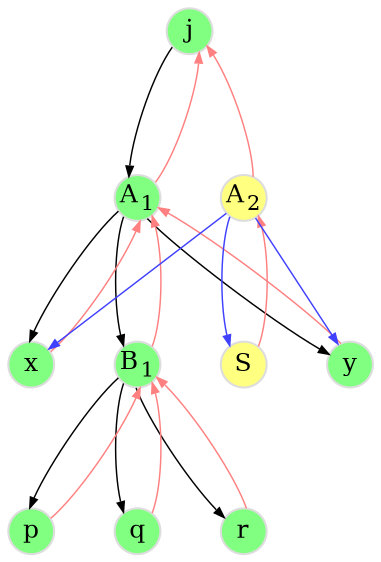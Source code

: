 digraph d {
	graph [
		rankdir="TB"
		bgcolor="white"
		color="white"
		nodesep="0.4"
		ranksep="0.8"
	];

	node [
		fontsize="12"
		style="solid"
		width="0.3"
		height="0.3"
		fixedsize="true"
		penwidth="1.0"
		color="#DDDDDD"
	];

	edge [
		penwidth="0.7"
		color="#000000"
		arrowsize="0.5"
	];


	j  [ label=<j>             style="filled" fillcolor="#80ff80" ];
	a1 [ label=<A<SUB>1</SUB>> style="filled" fillcolor="#80ff80" ];
	x  [ label=<x>             style="filled" fillcolor="#80ff80" ];
	b1 [ label=<B<SUB>1</SUB>> style="filled" fillcolor="#80ff80" ];
	s  [ label=<S>             style="filled" fillcolor="#ffff80" ];
	y  [ label=<y>             style="filled" fillcolor="#80ff80" ];
	p  [ label=<p>             style="filled" fillcolor="#80ff80" ];
	q  [ label=<q>             style="filled" fillcolor="#80ff80" ];
	r  [ label=<r>             style="filled" fillcolor="#80ff80" ];
	a2 [ label=<A<SUB>2</SUB>> style="filled" fillcolor="#ffff80" ];

	j  -> a1;
	a1 -> j   [ color="#ff8080" ];
	a1 -> x;
	x  -> a1  [ color="#ff8080" ];
	a1 -> b1;
	b1 -> a1  [ color="#ff8080" ];
	a1 -> y;
	y  -> a1  [ color="#ff8080" ];
	b1 -> p;
	p  -> b1  [ color="#ff8080" ];
	b1 -> q;
	q  -> b1  [ color="#ff8080" ];
	b1 -> r;
	r  -> b1  [ color="#ff8080" ];

	j -> a2 [ style=invis ];

	a2 -> j  [ color="#ff8080"     ];
	a2 -> x  [ color="#4040ff" constraint=false ];
	a2 -> y  [ color="#4040ff" constraint=false ];
	a2 -> s  [ color="#4040ff" constraint=false ];
	s  -> a2 [ color="#ff8080" constraint=false ];

	x -> b1 -> s -> y [ style=invis ];
	{ rank=same x b1 s y }
}

